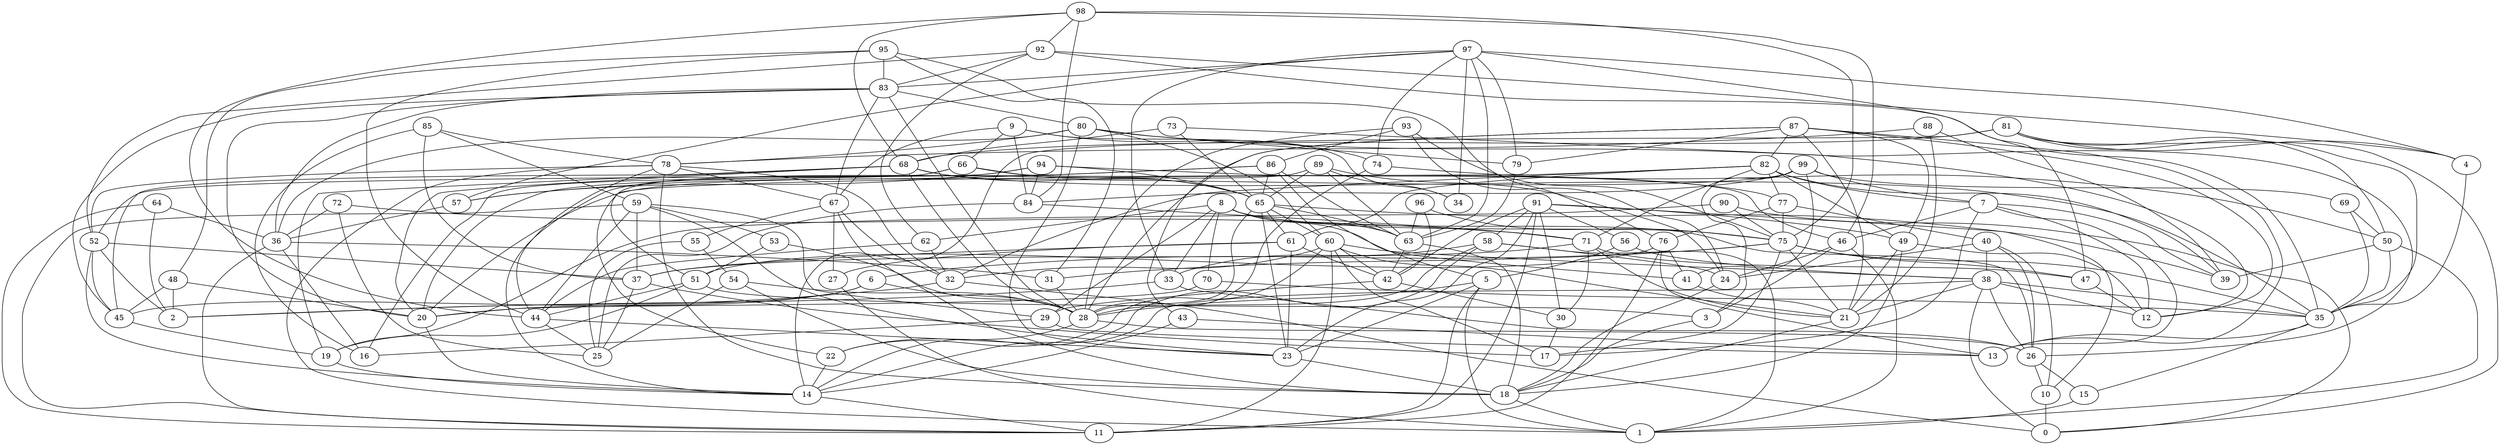 digraph GG_graph {

subgraph G_graph {
edge [color = black]
"54" -> "25" [dir = none]
"54" -> "28" [dir = none]
"54" -> "18" [dir = none]
"24" -> "18" [dir = none]
"4" -> "35" [dir = none]
"5" -> "1" [dir = none]
"5" -> "11" [dir = none]
"5" -> "23" [dir = none]
"5" -> "28" [dir = none]
"94" -> "52" [dir = none]
"94" -> "57" [dir = none]
"94" -> "65" [dir = none]
"94" -> "77" [dir = none]
"94" -> "84" [dir = none]
"40" -> "10" [dir = none]
"40" -> "26" [dir = none]
"40" -> "24" [dir = none]
"40" -> "38" [dir = none]
"77" -> "76" [dir = none]
"77" -> "75" [dir = none]
"77" -> "40" [dir = none]
"15" -> "1" [dir = none]
"41" -> "21" [dir = none]
"76" -> "51" [dir = none]
"76" -> "11" [dir = none]
"76" -> "13" [dir = none]
"76" -> "41" [dir = none]
"64" -> "2" [dir = none]
"64" -> "36" [dir = none]
"64" -> "11" [dir = none]
"88" -> "39" [dir = none]
"88" -> "21" [dir = none]
"88" -> "78" [dir = none]
"97" -> "57" [dir = none]
"97" -> "79" [dir = none]
"97" -> "63" [dir = none]
"97" -> "34" [dir = none]
"97" -> "74" [dir = none]
"97" -> "33" [dir = none]
"97" -> "83" [dir = none]
"97" -> "47" [dir = none]
"97" -> "4" [dir = none]
"60" -> "38" [dir = none]
"60" -> "32" [dir = none]
"60" -> "42" [dir = none]
"60" -> "11" [dir = none]
"60" -> "21" [dir = none]
"60" -> "17" [dir = none]
"60" -> "22" [dir = none]
"78" -> "44" [dir = none]
"78" -> "67" [dir = none]
"78" -> "32" [dir = none]
"78" -> "1" [dir = none]
"78" -> "18" [dir = none]
"78" -> "52" [dir = none]
"44" -> "25" [dir = none]
"44" -> "23" [dir = none]
"27" -> "1" [dir = none]
"10" -> "0" [dir = none]
"32" -> "2" [dir = none]
"32" -> "0" [dir = none]
"9" -> "66" [dir = none]
"9" -> "34" [dir = none]
"9" -> "84" [dir = none]
"9" -> "74" [dir = none]
"9" -> "67" [dir = none]
"93" -> "24" [dir = none]
"93" -> "28" [dir = none]
"93" -> "75" [dir = none]
"93" -> "86" [dir = none]
"90" -> "0" [dir = none]
"90" -> "75" [dir = none]
"90" -> "19" [dir = none]
"31" -> "28" [dir = none]
"45" -> "19" [dir = none]
"57" -> "36" [dir = none]
"83" -> "20" [dir = none]
"83" -> "67" [dir = none]
"83" -> "45" [dir = none]
"83" -> "28" [dir = none]
"83" -> "36" [dir = none]
"83" -> "80" [dir = none]
"22" -> "14" [dir = none]
"85" -> "16" [dir = none]
"85" -> "37" [dir = none]
"85" -> "59" [dir = none]
"85" -> "78" [dir = none]
"23" -> "18" [dir = none]
"26" -> "10" [dir = none]
"26" -> "15" [dir = none]
"21" -> "18" [dir = none]
"99" -> "3" [dir = none]
"99" -> "20" [dir = none]
"99" -> "84" [dir = none]
"99" -> "7" [dir = none]
"99" -> "41" [dir = none]
"99" -> "69" [dir = none]
"29" -> "16" [dir = none]
"29" -> "13" [dir = none]
"67" -> "55" [dir = none]
"67" -> "32" [dir = none]
"67" -> "18" [dir = none]
"67" -> "27" [dir = none]
"50" -> "39" [dir = none]
"50" -> "1" [dir = none]
"50" -> "35" [dir = none]
"59" -> "53" [dir = none]
"59" -> "44" [dir = none]
"59" -> "37" [dir = none]
"59" -> "11" [dir = none]
"59" -> "29" [dir = none]
"59" -> "23" [dir = none]
"92" -> "4" [dir = none]
"92" -> "35" [dir = none]
"92" -> "62" [dir = none]
"92" -> "83" [dir = none]
"92" -> "52" [dir = none]
"71" -> "30" [dir = none]
"71" -> "47" [dir = none]
"71" -> "21" [dir = none]
"71" -> "37" [dir = none]
"46" -> "24" [dir = none]
"46" -> "1" [dir = none]
"46" -> "3" [dir = none]
"37" -> "25" [dir = none]
"37" -> "17" [dir = none]
"91" -> "30" [dir = none]
"91" -> "23" [dir = none]
"91" -> "42" [dir = none]
"91" -> "11" [dir = none]
"91" -> "10" [dir = none]
"91" -> "56" [dir = none]
"91" -> "58" [dir = none]
"91" -> "49" [dir = none]
"14" -> "11" [dir = none]
"8" -> "41" [dir = none]
"8" -> "33" [dir = none]
"8" -> "62" [dir = none]
"8" -> "75" [dir = none]
"8" -> "29" [dir = none]
"8" -> "70" [dir = none]
"8" -> "63" [dir = none]
"8" -> "26" [dir = none]
"35" -> "15" [dir = none]
"35" -> "13" [dir = none]
"87" -> "82" [dir = none]
"87" -> "12" [dir = none]
"87" -> "79" [dir = none]
"87" -> "21" [dir = none]
"87" -> "43" [dir = none]
"87" -> "49" [dir = none]
"87" -> "13" [dir = none]
"87" -> "28" [dir = none]
"49" -> "18" [dir = none]
"49" -> "21" [dir = none]
"49" -> "12" [dir = none]
"80" -> "60" [dir = none]
"80" -> "79" [dir = none]
"80" -> "78" [dir = none]
"80" -> "36" [dir = none]
"80" -> "23" [dir = none]
"80" -> "26" [dir = none]
"42" -> "30" [dir = none]
"42" -> "29" [dir = none]
"18" -> "1" [dir = none]
"73" -> "12" [dir = none]
"73" -> "65" [dir = none]
"73" -> "68" [dir = none]
"95" -> "76" [dir = none]
"95" -> "44" [dir = none]
"95" -> "48" [dir = none]
"95" -> "31" [dir = none]
"95" -> "83" [dir = none]
"69" -> "35" [dir = none]
"69" -> "50" [dir = none]
"19" -> "14" [dir = none]
"81" -> "0" [dir = none]
"81" -> "4" [dir = none]
"81" -> "68" [dir = none]
"81" -> "14" [dir = none]
"81" -> "35" [dir = none]
"81" -> "50" [dir = none]
"61" -> "37" [dir = none]
"61" -> "27" [dir = none]
"61" -> "23" [dir = none]
"61" -> "42" [dir = none]
"38" -> "12" [dir = none]
"38" -> "14" [dir = none]
"38" -> "0" [dir = none]
"38" -> "26" [dir = none]
"38" -> "35" [dir = none]
"38" -> "21" [dir = none]
"53" -> "51" [dir = none]
"53" -> "28" [dir = none]
"89" -> "24" [dir = none]
"89" -> "65" [dir = none]
"89" -> "14" [dir = none]
"89" -> "34" [dir = none]
"89" -> "63" [dir = none]
"98" -> "84" [dir = none]
"98" -> "44" [dir = none]
"98" -> "46" [dir = none]
"98" -> "68" [dir = none]
"98" -> "75" [dir = none]
"98" -> "92" [dir = none]
"82" -> "39" [dir = none]
"82" -> "32" [dir = none]
"82" -> "49" [dir = none]
"82" -> "61" [dir = none]
"82" -> "7" [dir = none]
"82" -> "22" [dir = none]
"82" -> "77" [dir = none]
"82" -> "71" [dir = none]
"68" -> "20" [dir = none]
"68" -> "45" [dir = none]
"68" -> "19" [dir = none]
"68" -> "35" [dir = none]
"68" -> "65" [dir = none]
"68" -> "28" [dir = none]
"7" -> "13" [dir = none]
"7" -> "46" [dir = none]
"7" -> "17" [dir = none]
"7" -> "12" [dir = none]
"7" -> "39" [dir = none]
"65" -> "23" [dir = none]
"65" -> "60" [dir = none]
"65" -> "39" [dir = none]
"65" -> "61" [dir = none]
"65" -> "63" [dir = none]
"65" -> "28" [dir = none]
"72" -> "25" [dir = none]
"72" -> "71" [dir = none]
"72" -> "36" [dir = none]
"56" -> "5" [dir = none]
"56" -> "38" [dir = none]
"79" -> "63" [dir = none]
"3" -> "18" [dir = none]
"62" -> "44" [dir = none]
"62" -> "32" [dir = none]
"55" -> "25" [dir = none]
"55" -> "54" [dir = none]
"86" -> "5" [dir = none]
"86" -> "20" [dir = none]
"86" -> "63" [dir = none]
"86" -> "57" [dir = none]
"86" -> "65" [dir = none]
"20" -> "14" [dir = none]
"30" -> "17" [dir = none]
"58" -> "28" [dir = none]
"58" -> "1" [dir = none]
"58" -> "33" [dir = none]
"58" -> "14" [dir = none]
"58" -> "24" [dir = none]
"84" -> "25" [dir = none]
"84" -> "71" [dir = none]
"66" -> "51" [dir = none]
"66" -> "65" [dir = none]
"66" -> "16" [dir = none]
"66" -> "46" [dir = none]
"70" -> "35" [dir = none]
"70" -> "20" [dir = none]
"33" -> "2" [dir = none]
"33" -> "26" [dir = none]
"6" -> "45" [dir = none]
"6" -> "28" [dir = none]
"6" -> "20" [dir = none]
"48" -> "20" [dir = none]
"48" -> "45" [dir = none]
"48" -> "2" [dir = none]
"63" -> "18" [dir = none]
"63" -> "42" [dir = none]
"28" -> "26" [dir = none]
"28" -> "22" [dir = none]
"51" -> "19" [dir = none]
"51" -> "3" [dir = none]
"51" -> "44" [dir = none]
"52" -> "37" [dir = none]
"52" -> "45" [dir = none]
"52" -> "2" [dir = none]
"52" -> "14" [dir = none]
"74" -> "28" [dir = none]
"74" -> "50" [dir = none]
"47" -> "12" [dir = none]
"43" -> "14" [dir = none]
"43" -> "13" [dir = none]
"96" -> "42" [dir = none]
"96" -> "63" [dir = none]
"96" -> "75" [dir = none]
"75" -> "6" [dir = none]
"75" -> "21" [dir = none]
"75" -> "35" [dir = none]
"75" -> "47" [dir = none]
"75" -> "31" [dir = none]
"75" -> "17" [dir = none]
"36" -> "11" [dir = none]
"36" -> "16" [dir = none]
"36" -> "31" [dir = none]
}

}
